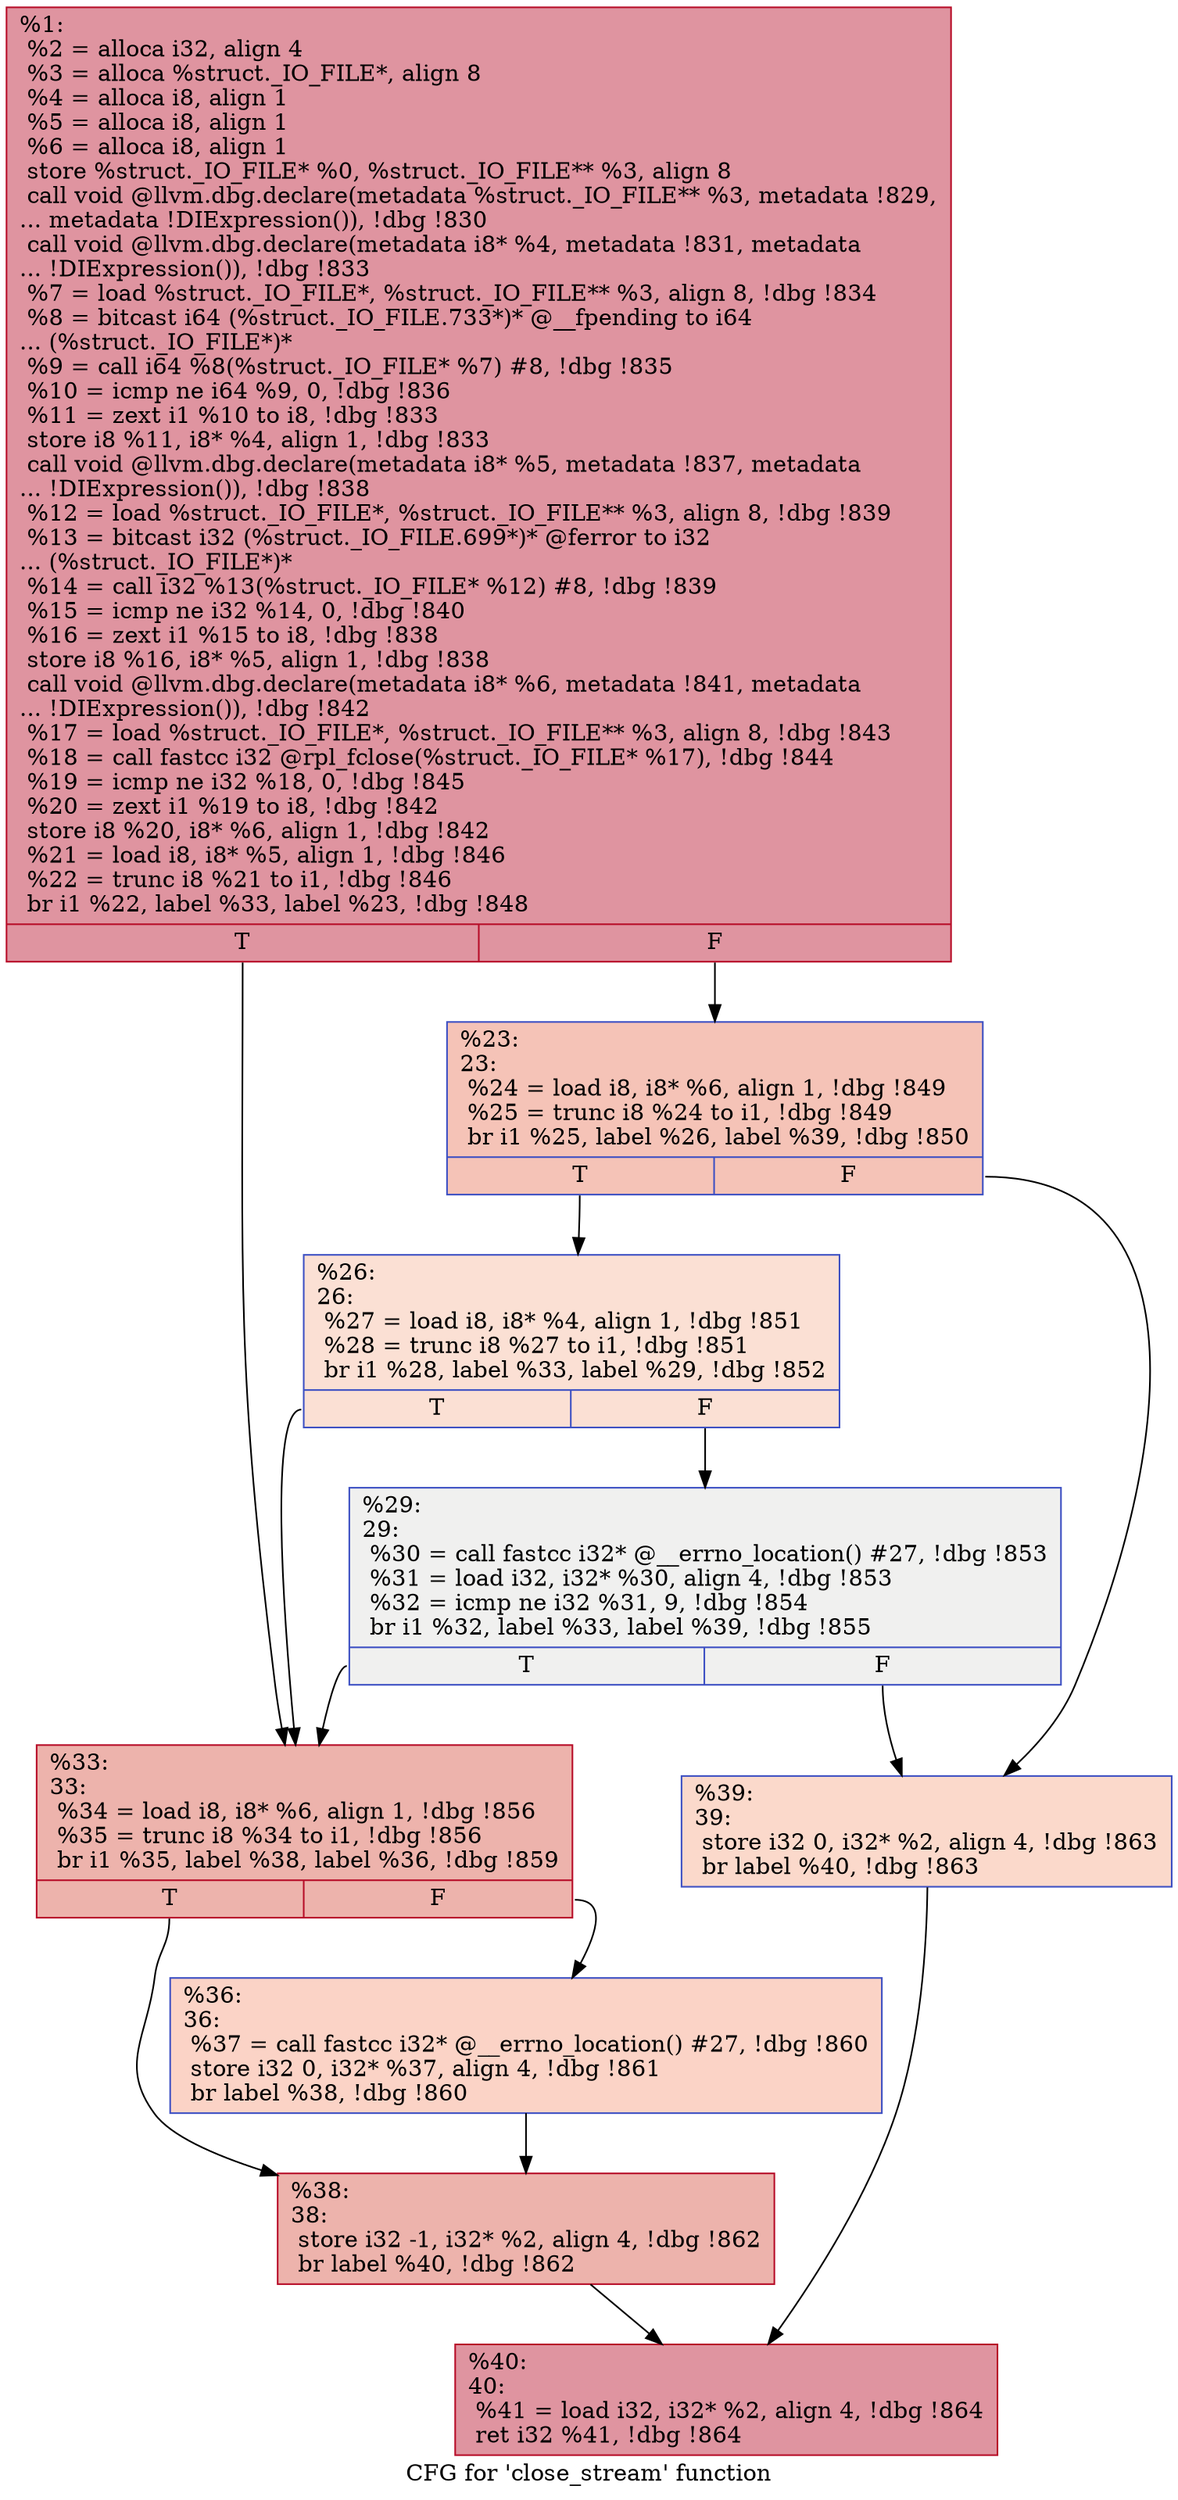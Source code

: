 digraph "CFG for 'close_stream' function" {
	label="CFG for 'close_stream' function";

	Node0x2384d50 [shape=record,color="#b70d28ff", style=filled, fillcolor="#b70d2870",label="{%1:\l  %2 = alloca i32, align 4\l  %3 = alloca %struct._IO_FILE*, align 8\l  %4 = alloca i8, align 1\l  %5 = alloca i8, align 1\l  %6 = alloca i8, align 1\l  store %struct._IO_FILE* %0, %struct._IO_FILE** %3, align 8\l  call void @llvm.dbg.declare(metadata %struct._IO_FILE** %3, metadata !829,\l... metadata !DIExpression()), !dbg !830\l  call void @llvm.dbg.declare(metadata i8* %4, metadata !831, metadata\l... !DIExpression()), !dbg !833\l  %7 = load %struct._IO_FILE*, %struct._IO_FILE** %3, align 8, !dbg !834\l  %8 = bitcast i64 (%struct._IO_FILE.733*)* @__fpending to i64\l... (%struct._IO_FILE*)*\l  %9 = call i64 %8(%struct._IO_FILE* %7) #8, !dbg !835\l  %10 = icmp ne i64 %9, 0, !dbg !836\l  %11 = zext i1 %10 to i8, !dbg !833\l  store i8 %11, i8* %4, align 1, !dbg !833\l  call void @llvm.dbg.declare(metadata i8* %5, metadata !837, metadata\l... !DIExpression()), !dbg !838\l  %12 = load %struct._IO_FILE*, %struct._IO_FILE** %3, align 8, !dbg !839\l  %13 = bitcast i32 (%struct._IO_FILE.699*)* @ferror to i32\l... (%struct._IO_FILE*)*\l  %14 = call i32 %13(%struct._IO_FILE* %12) #8, !dbg !839\l  %15 = icmp ne i32 %14, 0, !dbg !840\l  %16 = zext i1 %15 to i8, !dbg !838\l  store i8 %16, i8* %5, align 1, !dbg !838\l  call void @llvm.dbg.declare(metadata i8* %6, metadata !841, metadata\l... !DIExpression()), !dbg !842\l  %17 = load %struct._IO_FILE*, %struct._IO_FILE** %3, align 8, !dbg !843\l  %18 = call fastcc i32 @rpl_fclose(%struct._IO_FILE* %17), !dbg !844\l  %19 = icmp ne i32 %18, 0, !dbg !845\l  %20 = zext i1 %19 to i8, !dbg !842\l  store i8 %20, i8* %6, align 1, !dbg !842\l  %21 = load i8, i8* %5, align 1, !dbg !846\l  %22 = trunc i8 %21 to i1, !dbg !846\l  br i1 %22, label %33, label %23, !dbg !848\l|{<s0>T|<s1>F}}"];
	Node0x2384d50:s0 -> Node0x2384e90;
	Node0x2384d50:s1 -> Node0x2384da0;
	Node0x2384da0 [shape=record,color="#3d50c3ff", style=filled, fillcolor="#e8765c70",label="{%23:\l23:                                               \l  %24 = load i8, i8* %6, align 1, !dbg !849\l  %25 = trunc i8 %24 to i1, !dbg !849\l  br i1 %25, label %26, label %39, !dbg !850\l|{<s0>T|<s1>F}}"];
	Node0x2384da0:s0 -> Node0x2384df0;
	Node0x2384da0:s1 -> Node0x2384f80;
	Node0x2384df0 [shape=record,color="#3d50c3ff", style=filled, fillcolor="#f7b99e70",label="{%26:\l26:                                               \l  %27 = load i8, i8* %4, align 1, !dbg !851\l  %28 = trunc i8 %27 to i1, !dbg !851\l  br i1 %28, label %33, label %29, !dbg !852\l|{<s0>T|<s1>F}}"];
	Node0x2384df0:s0 -> Node0x2384e90;
	Node0x2384df0:s1 -> Node0x2384e40;
	Node0x2384e40 [shape=record,color="#3d50c3ff", style=filled, fillcolor="#dedcdb70",label="{%29:\l29:                                               \l  %30 = call fastcc i32* @__errno_location() #27, !dbg !853\l  %31 = load i32, i32* %30, align 4, !dbg !853\l  %32 = icmp ne i32 %31, 9, !dbg !854\l  br i1 %32, label %33, label %39, !dbg !855\l|{<s0>T|<s1>F}}"];
	Node0x2384e40:s0 -> Node0x2384e90;
	Node0x2384e40:s1 -> Node0x2384f80;
	Node0x2384e90 [shape=record,color="#b70d28ff", style=filled, fillcolor="#d6524470",label="{%33:\l33:                                               \l  %34 = load i8, i8* %6, align 1, !dbg !856\l  %35 = trunc i8 %34 to i1, !dbg !856\l  br i1 %35, label %38, label %36, !dbg !859\l|{<s0>T|<s1>F}}"];
	Node0x2384e90:s0 -> Node0x2384f30;
	Node0x2384e90:s1 -> Node0x2384ee0;
	Node0x2384ee0 [shape=record,color="#3d50c3ff", style=filled, fillcolor="#f59c7d70",label="{%36:\l36:                                               \l  %37 = call fastcc i32* @__errno_location() #27, !dbg !860\l  store i32 0, i32* %37, align 4, !dbg !861\l  br label %38, !dbg !860\l}"];
	Node0x2384ee0 -> Node0x2384f30;
	Node0x2384f30 [shape=record,color="#b70d28ff", style=filled, fillcolor="#d6524470",label="{%38:\l38:                                               \l  store i32 -1, i32* %2, align 4, !dbg !862\l  br label %40, !dbg !862\l}"];
	Node0x2384f30 -> Node0x2384fd0;
	Node0x2384f80 [shape=record,color="#3d50c3ff", style=filled, fillcolor="#f7a88970",label="{%39:\l39:                                               \l  store i32 0, i32* %2, align 4, !dbg !863\l  br label %40, !dbg !863\l}"];
	Node0x2384f80 -> Node0x2384fd0;
	Node0x2384fd0 [shape=record,color="#b70d28ff", style=filled, fillcolor="#b70d2870",label="{%40:\l40:                                               \l  %41 = load i32, i32* %2, align 4, !dbg !864\l  ret i32 %41, !dbg !864\l}"];
}
